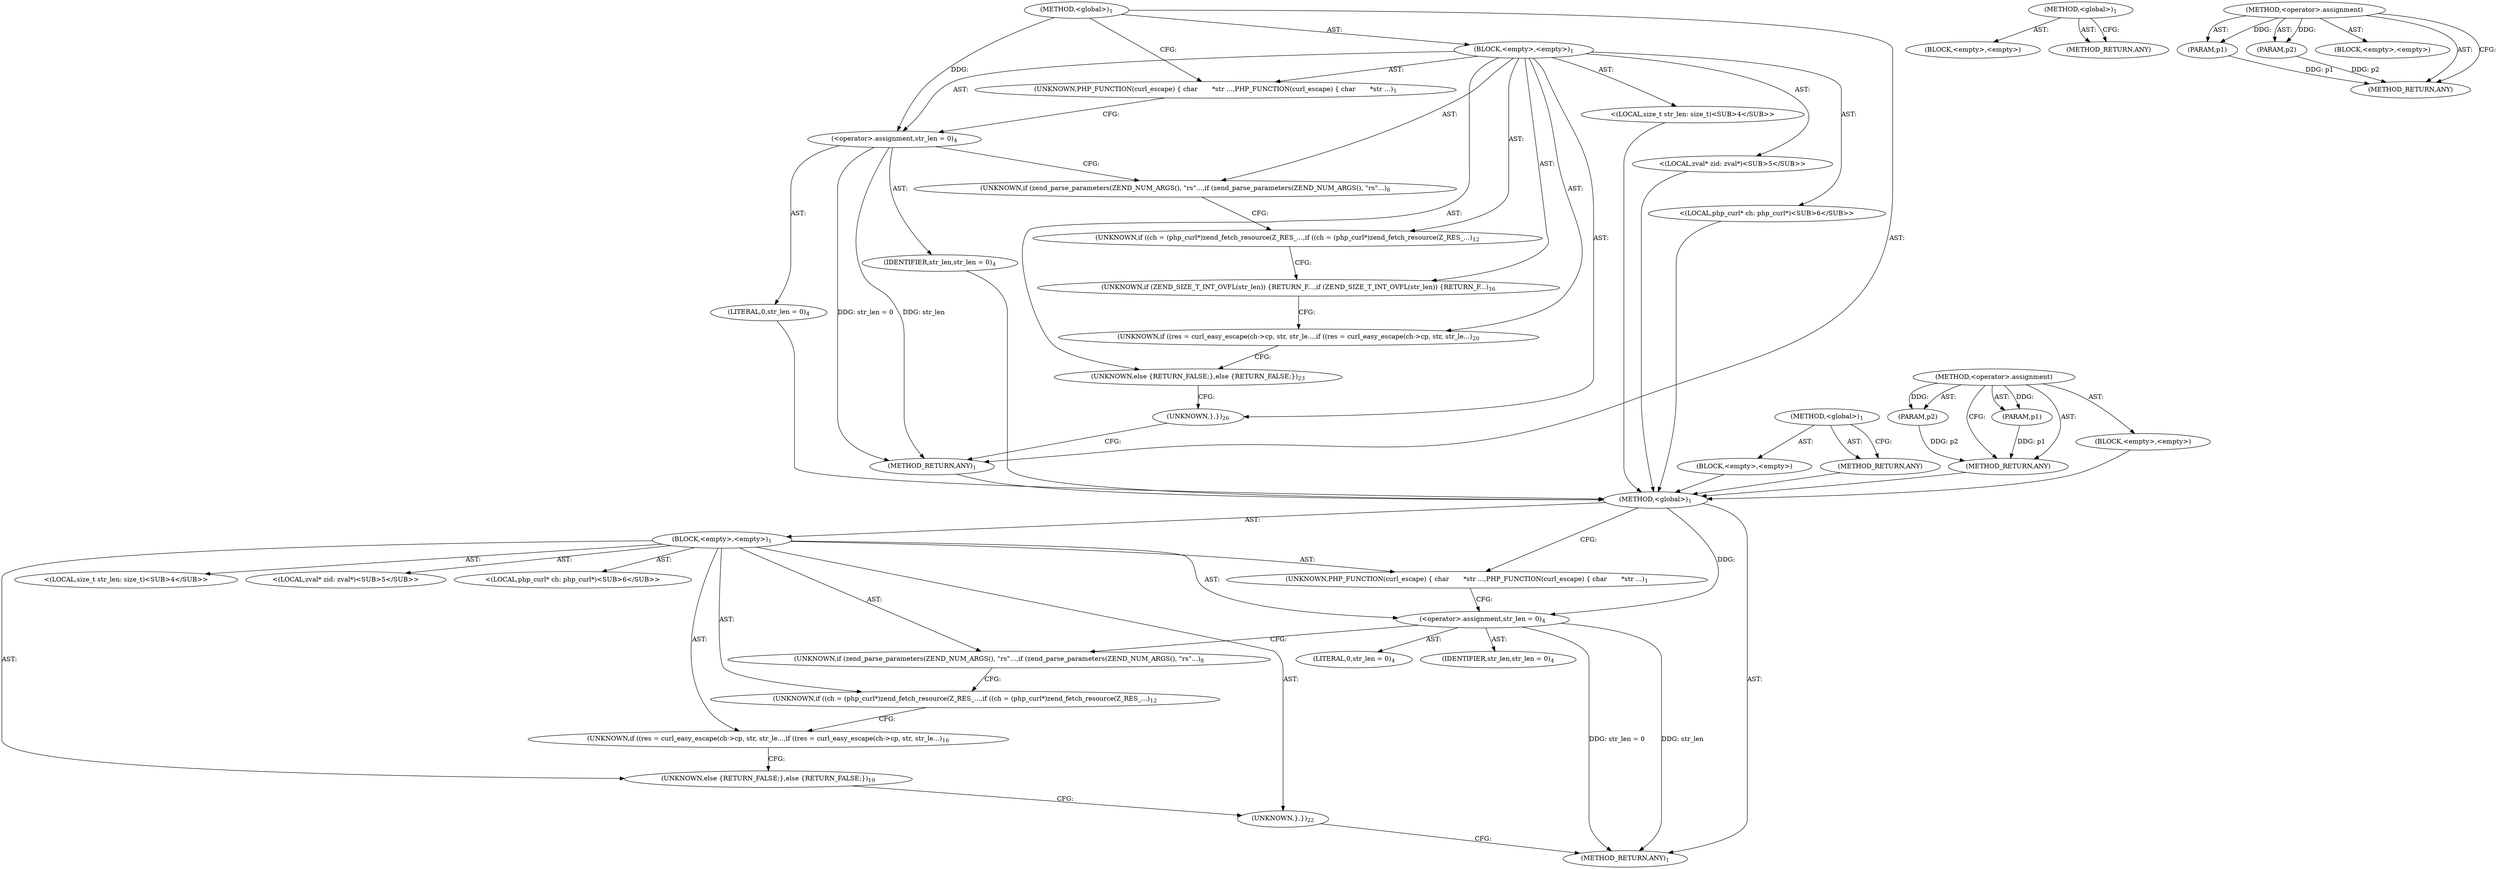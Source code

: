 digraph "&lt;operator&gt;.assignment" {
vulnerable_6 [label=<(METHOD,&lt;global&gt;)<SUB>1</SUB>>];
vulnerable_7 [label=<(BLOCK,&lt;empty&gt;,&lt;empty&gt;)<SUB>1</SUB>>];
vulnerable_8 [label=<(UNKNOWN,PHP_FUNCTION(curl_escape)
 {
 	char       *str ...,PHP_FUNCTION(curl_escape)
 {
 	char       *str ...)<SUB>1</SUB>>];
vulnerable_9 [label="<(LOCAL,size_t str_len: size_t)<SUB>4</SUB>>"];
vulnerable_10 [label=<(&lt;operator&gt;.assignment,str_len = 0)<SUB>4</SUB>>];
vulnerable_11 [label=<(IDENTIFIER,str_len,str_len = 0)<SUB>4</SUB>>];
vulnerable_12 [label=<(LITERAL,0,str_len = 0)<SUB>4</SUB>>];
vulnerable_13 [label="<(LOCAL,zval* zid: zval*)<SUB>5</SUB>>"];
vulnerable_14 [label="<(LOCAL,php_curl* ch: php_curl*)<SUB>6</SUB>>"];
vulnerable_15 [label=<(UNKNOWN,if (zend_parse_parameters(ZEND_NUM_ARGS(), &quot;rs&quot;...,if (zend_parse_parameters(ZEND_NUM_ARGS(), &quot;rs&quot;...)<SUB>8</SUB>>];
vulnerable_16 [label=<(UNKNOWN,if ((ch = (php_curl*)zend_fetch_resource(Z_RES_...,if ((ch = (php_curl*)zend_fetch_resource(Z_RES_...)<SUB>12</SUB>>];
vulnerable_17 [label=<(UNKNOWN,if ((res = curl_easy_escape(ch-&gt;cp, str, str_le...,if ((res = curl_easy_escape(ch-&gt;cp, str, str_le...)<SUB>16</SUB>>];
vulnerable_18 [label=<(UNKNOWN,else {
		RETURN_FALSE;
	},else {
		RETURN_FALSE;
	})<SUB>19</SUB>>];
vulnerable_19 [label=<(UNKNOWN,},})<SUB>22</SUB>>];
vulnerable_20 [label=<(METHOD_RETURN,ANY)<SUB>1</SUB>>];
vulnerable_33 [label=<(METHOD,&lt;global&gt;)<SUB>1</SUB>>];
vulnerable_34 [label=<(BLOCK,&lt;empty&gt;,&lt;empty&gt;)>];
vulnerable_35 [label=<(METHOD_RETURN,ANY)>];
vulnerable_39 [label=<(METHOD,&lt;operator&gt;.assignment)>];
vulnerable_40 [label=<(PARAM,p1)>];
vulnerable_41 [label=<(PARAM,p2)>];
vulnerable_42 [label=<(BLOCK,&lt;empty&gt;,&lt;empty&gt;)>];
vulnerable_43 [label=<(METHOD_RETURN,ANY)>];
fixed_6 [label=<(METHOD,&lt;global&gt;)<SUB>1</SUB>>];
fixed_7 [label=<(BLOCK,&lt;empty&gt;,&lt;empty&gt;)<SUB>1</SUB>>];
fixed_8 [label=<(UNKNOWN,PHP_FUNCTION(curl_escape)
 {
 	char       *str ...,PHP_FUNCTION(curl_escape)
 {
 	char       *str ...)<SUB>1</SUB>>];
fixed_9 [label="<(LOCAL,size_t str_len: size_t)<SUB>4</SUB>>"];
fixed_10 [label=<(&lt;operator&gt;.assignment,str_len = 0)<SUB>4</SUB>>];
fixed_11 [label=<(IDENTIFIER,str_len,str_len = 0)<SUB>4</SUB>>];
fixed_12 [label=<(LITERAL,0,str_len = 0)<SUB>4</SUB>>];
fixed_13 [label="<(LOCAL,zval* zid: zval*)<SUB>5</SUB>>"];
fixed_14 [label="<(LOCAL,php_curl* ch: php_curl*)<SUB>6</SUB>>"];
fixed_15 [label=<(UNKNOWN,if (zend_parse_parameters(ZEND_NUM_ARGS(), &quot;rs&quot;...,if (zend_parse_parameters(ZEND_NUM_ARGS(), &quot;rs&quot;...)<SUB>8</SUB>>];
fixed_16 [label=<(UNKNOWN,if ((ch = (php_curl*)zend_fetch_resource(Z_RES_...,if ((ch = (php_curl*)zend_fetch_resource(Z_RES_...)<SUB>12</SUB>>];
fixed_17 [label=<(UNKNOWN,if (ZEND_SIZE_T_INT_OVFL(str_len)) {
		RETURN_F...,if (ZEND_SIZE_T_INT_OVFL(str_len)) {
		RETURN_F...)<SUB>16</SUB>>];
fixed_18 [label=<(UNKNOWN,if ((res = curl_easy_escape(ch-&gt;cp, str, str_le...,if ((res = curl_easy_escape(ch-&gt;cp, str, str_le...)<SUB>20</SUB>>];
fixed_19 [label=<(UNKNOWN,else {
		RETURN_FALSE;
	},else {
		RETURN_FALSE;
	})<SUB>23</SUB>>];
fixed_20 [label=<(UNKNOWN,},})<SUB>26</SUB>>];
fixed_21 [label=<(METHOD_RETURN,ANY)<SUB>1</SUB>>];
fixed_34 [label=<(METHOD,&lt;global&gt;)<SUB>1</SUB>>];
fixed_35 [label=<(BLOCK,&lt;empty&gt;,&lt;empty&gt;)>];
fixed_36 [label=<(METHOD_RETURN,ANY)>];
fixed_40 [label=<(METHOD,&lt;operator&gt;.assignment)>];
fixed_41 [label=<(PARAM,p1)>];
fixed_42 [label=<(PARAM,p2)>];
fixed_43 [label=<(BLOCK,&lt;empty&gt;,&lt;empty&gt;)>];
fixed_44 [label=<(METHOD_RETURN,ANY)>];
vulnerable_6 -> vulnerable_7  [key=0, label="AST: "];
vulnerable_6 -> vulnerable_20  [key=0, label="AST: "];
vulnerable_6 -> vulnerable_8  [key=0, label="CFG: "];
vulnerable_6 -> vulnerable_10  [key=0, label="DDG: "];
vulnerable_7 -> vulnerable_8  [key=0, label="AST: "];
vulnerable_7 -> vulnerable_9  [key=0, label="AST: "];
vulnerable_7 -> vulnerable_10  [key=0, label="AST: "];
vulnerable_7 -> vulnerable_13  [key=0, label="AST: "];
vulnerable_7 -> vulnerable_14  [key=0, label="AST: "];
vulnerable_7 -> vulnerable_15  [key=0, label="AST: "];
vulnerable_7 -> vulnerable_16  [key=0, label="AST: "];
vulnerable_7 -> vulnerable_17  [key=0, label="AST: "];
vulnerable_7 -> vulnerable_18  [key=0, label="AST: "];
vulnerable_7 -> vulnerable_19  [key=0, label="AST: "];
vulnerable_8 -> vulnerable_10  [key=0, label="CFG: "];
vulnerable_10 -> vulnerable_11  [key=0, label="AST: "];
vulnerable_10 -> vulnerable_12  [key=0, label="AST: "];
vulnerable_10 -> vulnerable_15  [key=0, label="CFG: "];
vulnerable_10 -> vulnerable_20  [key=0, label="DDG: str_len"];
vulnerable_10 -> vulnerable_20  [key=1, label="DDG: str_len = 0"];
vulnerable_15 -> vulnerable_16  [key=0, label="CFG: "];
vulnerable_16 -> vulnerable_17  [key=0, label="CFG: "];
vulnerable_17 -> vulnerable_18  [key=0, label="CFG: "];
vulnerable_18 -> vulnerable_19  [key=0, label="CFG: "];
vulnerable_19 -> vulnerable_20  [key=0, label="CFG: "];
vulnerable_33 -> vulnerable_34  [key=0, label="AST: "];
vulnerable_33 -> vulnerable_35  [key=0, label="AST: "];
vulnerable_33 -> vulnerable_35  [key=1, label="CFG: "];
vulnerable_39 -> vulnerable_40  [key=0, label="AST: "];
vulnerable_39 -> vulnerable_40  [key=1, label="DDG: "];
vulnerable_39 -> vulnerable_42  [key=0, label="AST: "];
vulnerable_39 -> vulnerable_41  [key=0, label="AST: "];
vulnerable_39 -> vulnerable_41  [key=1, label="DDG: "];
vulnerable_39 -> vulnerable_43  [key=0, label="AST: "];
vulnerable_39 -> vulnerable_43  [key=1, label="CFG: "];
vulnerable_40 -> vulnerable_43  [key=0, label="DDG: p1"];
vulnerable_41 -> vulnerable_43  [key=0, label="DDG: p2"];
fixed_6 -> fixed_7  [key=0, label="AST: "];
fixed_6 -> fixed_21  [key=0, label="AST: "];
fixed_6 -> fixed_8  [key=0, label="CFG: "];
fixed_6 -> fixed_10  [key=0, label="DDG: "];
fixed_7 -> fixed_8  [key=0, label="AST: "];
fixed_7 -> fixed_9  [key=0, label="AST: "];
fixed_7 -> fixed_10  [key=0, label="AST: "];
fixed_7 -> fixed_13  [key=0, label="AST: "];
fixed_7 -> fixed_14  [key=0, label="AST: "];
fixed_7 -> fixed_15  [key=0, label="AST: "];
fixed_7 -> fixed_16  [key=0, label="AST: "];
fixed_7 -> fixed_17  [key=0, label="AST: "];
fixed_7 -> fixed_18  [key=0, label="AST: "];
fixed_7 -> fixed_19  [key=0, label="AST: "];
fixed_7 -> fixed_20  [key=0, label="AST: "];
fixed_8 -> fixed_10  [key=0, label="CFG: "];
fixed_9 -> vulnerable_6  [key=0];
fixed_10 -> fixed_11  [key=0, label="AST: "];
fixed_10 -> fixed_12  [key=0, label="AST: "];
fixed_10 -> fixed_15  [key=0, label="CFG: "];
fixed_10 -> fixed_21  [key=0, label="DDG: str_len"];
fixed_10 -> fixed_21  [key=1, label="DDG: str_len = 0"];
fixed_11 -> vulnerable_6  [key=0];
fixed_12 -> vulnerable_6  [key=0];
fixed_13 -> vulnerable_6  [key=0];
fixed_14 -> vulnerable_6  [key=0];
fixed_15 -> fixed_16  [key=0, label="CFG: "];
fixed_16 -> fixed_17  [key=0, label="CFG: "];
fixed_17 -> fixed_18  [key=0, label="CFG: "];
fixed_18 -> fixed_19  [key=0, label="CFG: "];
fixed_19 -> fixed_20  [key=0, label="CFG: "];
fixed_20 -> fixed_21  [key=0, label="CFG: "];
fixed_21 -> vulnerable_6  [key=0];
fixed_34 -> fixed_35  [key=0, label="AST: "];
fixed_34 -> fixed_36  [key=0, label="AST: "];
fixed_34 -> fixed_36  [key=1, label="CFG: "];
fixed_35 -> vulnerable_6  [key=0];
fixed_36 -> vulnerable_6  [key=0];
fixed_40 -> fixed_41  [key=0, label="AST: "];
fixed_40 -> fixed_41  [key=1, label="DDG: "];
fixed_40 -> fixed_43  [key=0, label="AST: "];
fixed_40 -> fixed_42  [key=0, label="AST: "];
fixed_40 -> fixed_42  [key=1, label="DDG: "];
fixed_40 -> fixed_44  [key=0, label="AST: "];
fixed_40 -> fixed_44  [key=1, label="CFG: "];
fixed_41 -> fixed_44  [key=0, label="DDG: p1"];
fixed_42 -> fixed_44  [key=0, label="DDG: p2"];
fixed_43 -> vulnerable_6  [key=0];
fixed_44 -> vulnerable_6  [key=0];
}
